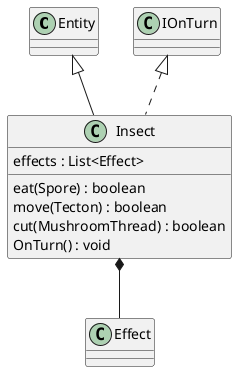 @startuml insect

Entity <|-- Insect
Insect *-- Effect

IOnTurn <|.. Insect
class Insect{
    effects : List<Effect>
    eat(Spore) : boolean
    move(Tecton) : boolean
    cut(MushroomThread) : boolean
    OnTurn() : void
}
@enduml